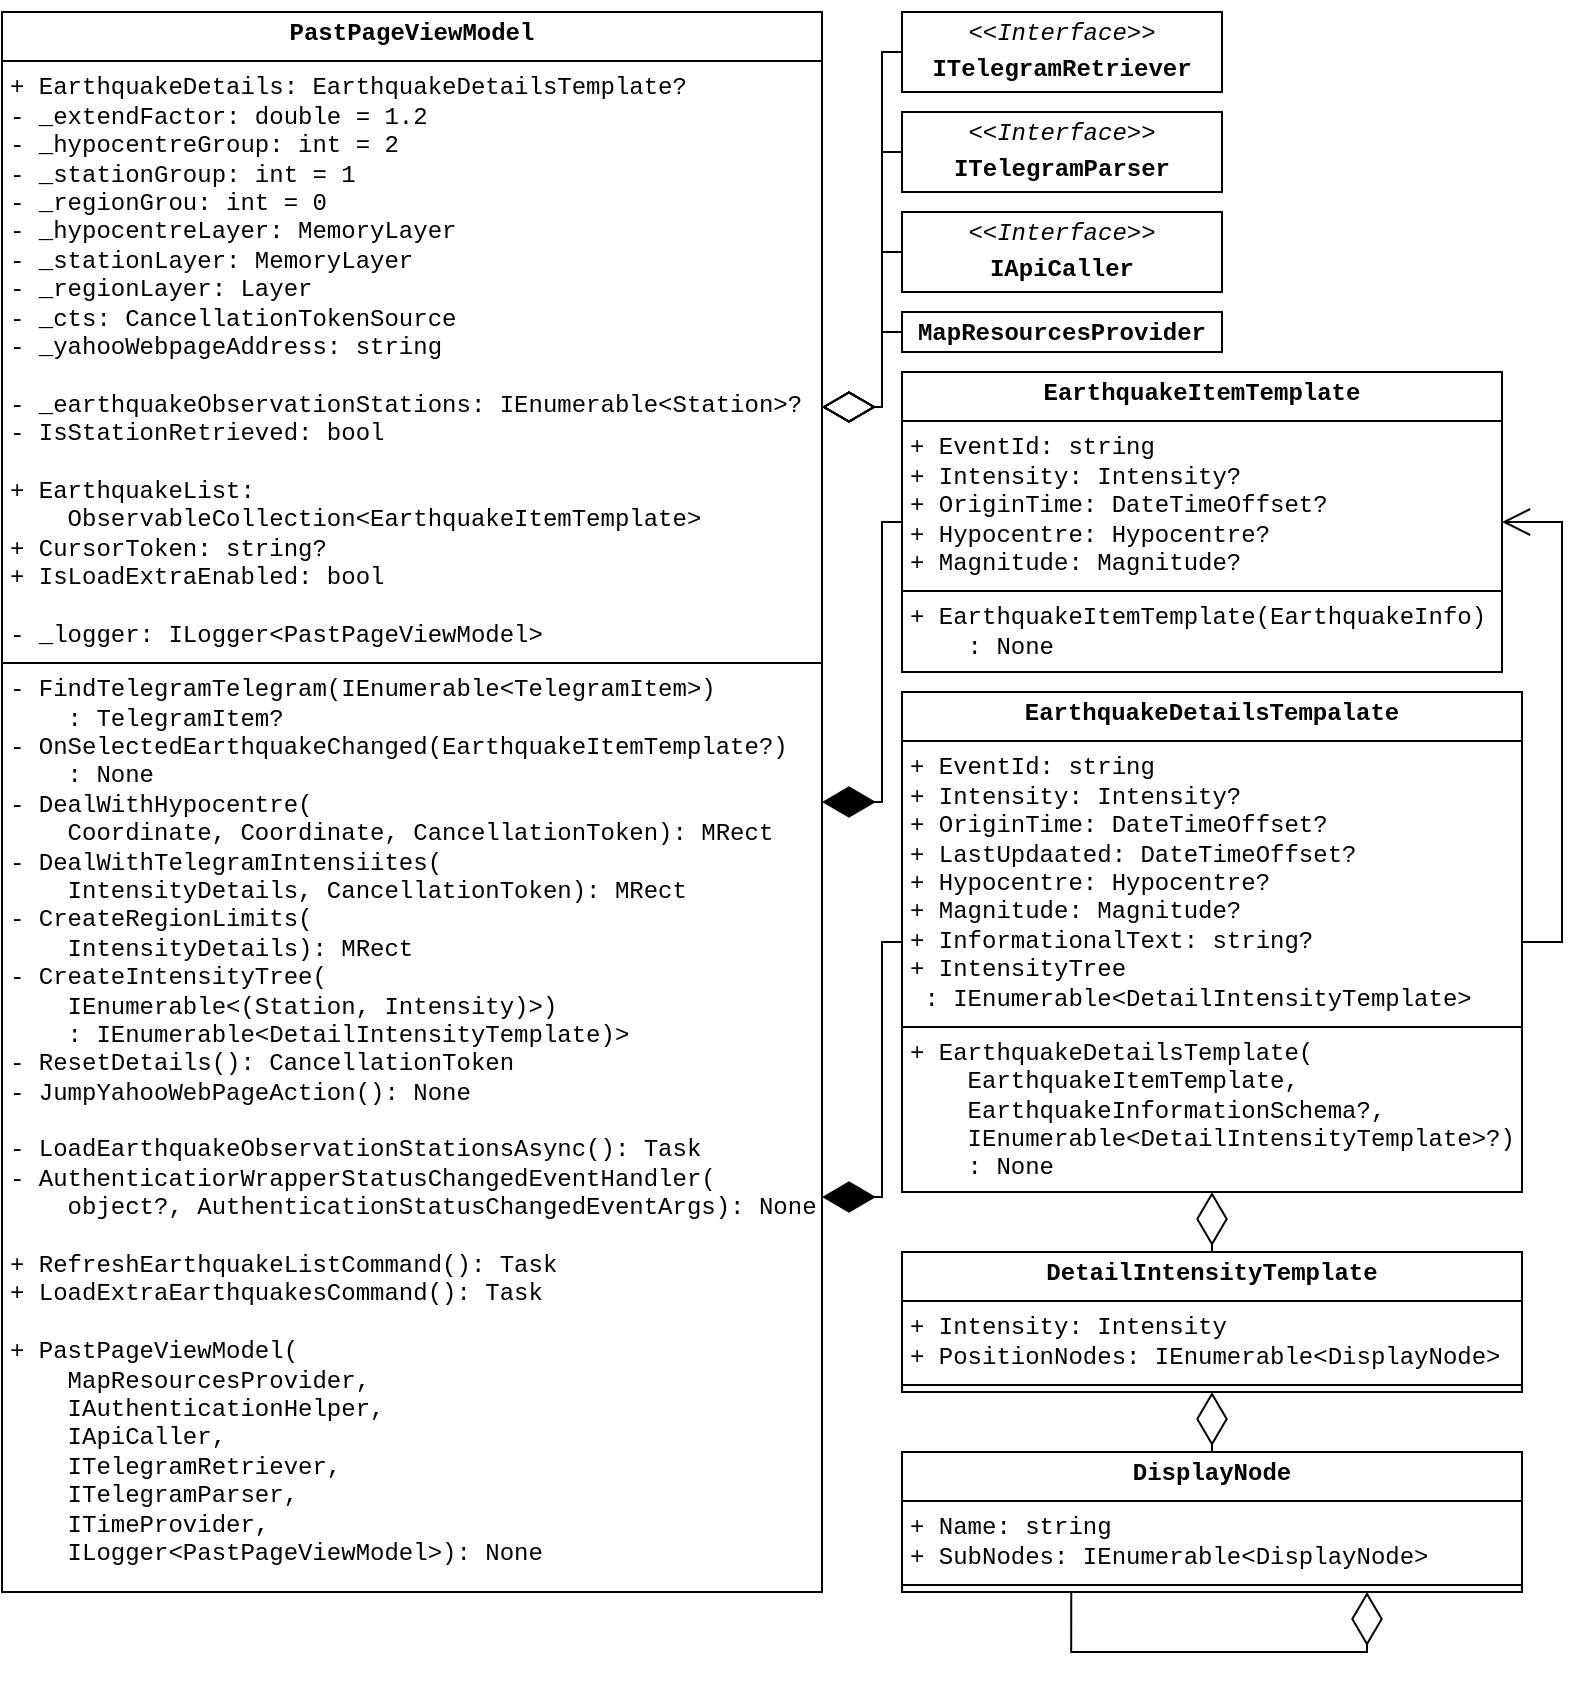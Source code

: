<mxfile version="26.0.16">
  <diagram id="C5RBs43oDa-KdzZeNtuy" name="Page-1">
    <mxGraphModel dx="2712" dy="1152" grid="1" gridSize="10" guides="1" tooltips="1" connect="1" arrows="1" fold="1" page="1" pageScale="1" pageWidth="827" pageHeight="1169" math="0" shadow="0">
      <root>
        <mxCell id="WIyWlLk6GJQsqaUBKTNV-0" />
        <mxCell id="WIyWlLk6GJQsqaUBKTNV-1" parent="WIyWlLk6GJQsqaUBKTNV-0" />
        <mxCell id="tdhdE12NGqEqcWBik6Mc-16" value="&lt;p style=&quot;margin:0px;margin-top:4px;text-align:center;&quot;&gt;&lt;b style=&quot;background-color: transparent; color: light-dark(rgb(0, 0, 0), rgb(255, 255, 255));&quot;&gt;PastPageViewModel&lt;/b&gt;&lt;/p&gt;&lt;hr size=&quot;1&quot; style=&quot;border-style:solid;&quot;&gt;&lt;p style=&quot;margin:0px;margin-left:4px;&quot;&gt;+ EarthquakeDetails: EarthquakeDetailsTemplate?&lt;/p&gt;&lt;p style=&quot;margin:0px;margin-left:4px;&quot;&gt;- _extendFactor: double = 1.2&lt;/p&gt;&lt;p style=&quot;margin:0px;margin-left:4px;&quot;&gt;- _hypocentreGroup: int = 2&lt;/p&gt;&lt;p style=&quot;margin:0px;margin-left:4px;&quot;&gt;- _stationGroup: int = 1&lt;/p&gt;&lt;p style=&quot;margin:0px;margin-left:4px;&quot;&gt;- _regionGrou: int = 0&lt;/p&gt;&lt;p style=&quot;margin:0px;margin-left:4px;&quot;&gt;- _hypocentreLayer: MemoryLayer&lt;/p&gt;&lt;p style=&quot;margin:0px;margin-left:4px;&quot;&gt;- _stationLayer: MemoryLayer&lt;/p&gt;&lt;p style=&quot;margin:0px;margin-left:4px;&quot;&gt;- _regionLayer: Layer&lt;/p&gt;&lt;p style=&quot;margin:0px;margin-left:4px;&quot;&gt;- _cts: CancellationTokenSource&lt;/p&gt;&lt;p style=&quot;margin:0px;margin-left:4px;&quot;&gt;- _yahooWebpageAddress: string&lt;/p&gt;&lt;p style=&quot;margin:0px;margin-left:4px;&quot;&gt;&lt;br&gt;&lt;/p&gt;&lt;p style=&quot;margin:0px;margin-left:4px;&quot;&gt;- _earthquakeObservationStations:&lt;span style=&quot;background-color: transparent; color: light-dark(rgb(0, 0, 0), rgb(255, 255, 255));&quot;&gt;&amp;nbsp;IEnumerable&amp;lt;Station&amp;gt;?&lt;/span&gt;&lt;/p&gt;&lt;p style=&quot;margin:0px;margin-left:4px;&quot;&gt;- IsStationRetrieved: bool&lt;/p&gt;&lt;p style=&quot;margin:0px;margin-left:4px;&quot;&gt;&lt;br&gt;&lt;/p&gt;&lt;p style=&quot;margin:0px;margin-left:4px;&quot;&gt;+ EarthquakeList:&lt;/p&gt;&lt;p style=&quot;margin:0px;margin-left:4px;&quot;&gt;&amp;nbsp; &amp;nbsp; ObservableCollection&amp;lt;EarthquakeItemTemplate&amp;gt;&lt;/p&gt;&lt;p style=&quot;margin:0px;margin-left:4px;&quot;&gt;+ CursorToken: string?&lt;/p&gt;&lt;p style=&quot;margin:0px;margin-left:4px;&quot;&gt;+ IsLoadExtraEnabled: bool&lt;/p&gt;&lt;p style=&quot;margin:0px;margin-left:4px;&quot;&gt;&lt;br&gt;&lt;/p&gt;&lt;p style=&quot;margin:0px;margin-left:4px;&quot;&gt;- _logger: ILogger&amp;lt;PastPageViewModel&amp;gt;&lt;br&gt;&lt;/p&gt;&lt;hr size=&quot;1&quot; style=&quot;border-style:solid;&quot;&gt;&lt;p style=&quot;margin:0px;margin-left:4px;&quot;&gt;- FindTelegramTelegram(IEnumerable&amp;lt;TelegramItem&amp;gt;)&lt;/p&gt;&lt;p style=&quot;margin:0px;margin-left:4px;&quot;&gt;&amp;nbsp; &amp;nbsp; : TelegramItem?&lt;/p&gt;&lt;p style=&quot;margin:0px;margin-left:4px;&quot;&gt;- OnSelectedEarthquakeChanged(EarthquakeItemTemplate?)&lt;/p&gt;&lt;p style=&quot;margin:0px;margin-left:4px;&quot;&gt;&amp;nbsp; &amp;nbsp; : None&lt;/p&gt;&lt;p style=&quot;margin:0px;margin-left:4px;&quot;&gt;- DealWithHypocentre(&lt;/p&gt;&lt;p style=&quot;margin:0px;margin-left:4px;&quot;&gt;&amp;nbsp; &amp;nbsp; Coordinate, Coordinate, CancellationToken): MRect&lt;/p&gt;&lt;p style=&quot;margin:0px;margin-left:4px;&quot;&gt;- DealWithTelegramIntensiites(&lt;/p&gt;&lt;p style=&quot;margin:0px;margin-left:4px;&quot;&gt;&amp;nbsp; &amp;nbsp; IntensityDetails, CancellationToken): MRect&lt;/p&gt;&lt;p style=&quot;margin:0px;margin-left:4px;&quot;&gt;- CreateRegionLimits(&lt;/p&gt;&lt;p style=&quot;margin:0px;margin-left:4px;&quot;&gt;&amp;nbsp; &amp;nbsp; IntensityDetails): MRect&lt;/p&gt;&lt;p style=&quot;margin:0px;margin-left:4px;&quot;&gt;- CreateIntensityTree(&lt;/p&gt;&lt;p style=&quot;margin:0px;margin-left:4px;&quot;&gt;&amp;nbsp; &amp;nbsp; IEnumerable&amp;lt;(Station, Intensity)&amp;gt;)&lt;/p&gt;&lt;p style=&quot;margin:0px;margin-left:4px;&quot;&gt;&amp;nbsp; &amp;nbsp; : IEnumerable&amp;lt;DetailIntensityTemplate)&amp;gt;&lt;/p&gt;&lt;p style=&quot;margin:0px;margin-left:4px;&quot;&gt;- ResetDetails(): CancellationToken&lt;/p&gt;&lt;p style=&quot;margin:0px;margin-left:4px;&quot;&gt;- JumpYahooWebPageAction(): None&lt;/p&gt;&lt;p style=&quot;margin:0px;margin-left:4px;&quot;&gt;&lt;br&gt;&lt;/p&gt;&lt;p style=&quot;margin:0px;margin-left:4px;&quot;&gt;- LoadEarthquakeObservationStationsAsync(): Task&lt;/p&gt;&lt;p style=&quot;margin:0px;margin-left:4px;&quot;&gt;- AuthenticatiorWrapperStatusChangedEventHandler(&lt;/p&gt;&lt;p style=&quot;margin:0px;margin-left:4px;&quot;&gt;&amp;nbsp; &amp;nbsp; object?, AuthenticationStatusChangedEventArgs): None&lt;/p&gt;&lt;p style=&quot;margin:0px;margin-left:4px;&quot;&gt;&lt;br&gt;&lt;/p&gt;&lt;p style=&quot;margin: 0px 0px 0px 4px;&quot;&gt;+ RefreshEarthquakeListCommand(): Task&lt;/p&gt;&lt;p style=&quot;margin: 0px 0px 0px 4px;&quot;&gt;+ LoadExtraEarthquakesCommand(): Task&lt;/p&gt;&lt;p style=&quot;margin:0px;margin-left:4px;&quot;&gt;&lt;br&gt;&lt;/p&gt;&lt;p style=&quot;margin: 0px 0px 0px 4px;&quot;&gt;+ PastPageViewModel(&lt;/p&gt;&lt;p style=&quot;margin: 0px 0px 0px 4px;&quot;&gt;&amp;nbsp; &amp;nbsp; MapResourcesProvider&lt;span style=&quot;background-color: transparent; color: light-dark(rgb(0, 0, 0), rgb(255, 255, 255));&quot;&gt;,&lt;/span&gt;&lt;/p&gt;&lt;p style=&quot;margin: 0px 0px 0px 4px;&quot;&gt;&amp;nbsp; &amp;nbsp; IAuthenticationHelper,&lt;/p&gt;&lt;p style=&quot;margin: 0px 0px 0px 4px;&quot;&gt;&amp;nbsp; &amp;nbsp; IApiCaller,&lt;/p&gt;&lt;p style=&quot;margin: 0px 0px 0px 4px;&quot;&gt;&amp;nbsp; &amp;nbsp; ITelegramRetriever,&lt;/p&gt;&lt;p style=&quot;margin: 0px 0px 0px 4px;&quot;&gt;&amp;nbsp; &amp;nbsp; ITelegramParser,&lt;/p&gt;&lt;p style=&quot;margin: 0px 0px 0px 4px;&quot;&gt;&amp;nbsp; &amp;nbsp; ITimeProvider,&lt;/p&gt;&lt;p style=&quot;margin: 0px 0px 0px 4px;&quot;&gt;&amp;nbsp; &amp;nbsp; ILogger&amp;lt;PastPageViewModel&amp;gt;): None&lt;/p&gt;" style="verticalAlign=top;align=left;overflow=fill;html=1;whiteSpace=wrap;fontFamily=Courier New;" parent="WIyWlLk6GJQsqaUBKTNV-1" vertex="1">
          <mxGeometry x="-800" y="40" width="410" height="790" as="geometry" />
        </mxCell>
        <mxCell id="zhHRSAdeT88JllKE28JX-0" value="&lt;p style=&quot;margin:0px;margin-top:4px;text-align:center;&quot;&gt;&lt;i&gt;&amp;lt;&amp;lt;Interface&amp;gt;&amp;gt;&lt;/i&gt;&lt;b&gt;&lt;/b&gt;&lt;/p&gt;&lt;p style=&quot;margin:0px;margin-top:4px;text-align:center;&quot;&gt;&lt;b&gt;ITelegramRetriever&lt;/b&gt;&lt;/p&gt;&lt;p style=&quot;margin:0px;margin-left:4px;&quot;&gt;&lt;br&gt;&lt;/p&gt;" style="verticalAlign=top;align=left;overflow=fill;html=1;whiteSpace=wrap;fontFamily=Courier New;" parent="WIyWlLk6GJQsqaUBKTNV-1" vertex="1">
          <mxGeometry x="-350" y="40" width="160" height="40" as="geometry" />
        </mxCell>
        <mxCell id="zhHRSAdeT88JllKE28JX-2" value="&lt;p style=&quot;margin:0px;margin-top:4px;text-align:center;&quot;&gt;&lt;b style=&quot;background-color: transparent; color: light-dark(rgb(0, 0, 0), rgb(255, 255, 255));&quot;&gt;DetailIntensityTemplate&lt;/b&gt;&lt;/p&gt;&lt;hr size=&quot;1&quot; style=&quot;border-style:solid;&quot;&gt;&lt;p style=&quot;margin:0px;margin-left:4px;&quot;&gt;+ Intensity: Intensity&lt;/p&gt;&lt;p style=&quot;margin:0px;margin-left:4px;&quot;&gt;+ PositionNodes: IEnumerable&amp;lt;DisplayNode&amp;gt;&lt;/p&gt;&lt;hr size=&quot;1&quot; style=&quot;border-style:solid;&quot;&gt;&lt;p style=&quot;margin:0px;margin-left:4px;&quot;&gt;&lt;br&gt;&lt;/p&gt;" style="verticalAlign=top;align=left;overflow=fill;html=1;whiteSpace=wrap;fontFamily=Courier New;" parent="WIyWlLk6GJQsqaUBKTNV-1" vertex="1">
          <mxGeometry x="-350" y="660" width="310" height="70" as="geometry" />
        </mxCell>
        <mxCell id="zhHRSAdeT88JllKE28JX-3" value="&lt;p style=&quot;margin:0px;margin-top:4px;text-align:center;&quot;&gt;&lt;i&gt;&amp;lt;&amp;lt;Interface&amp;gt;&amp;gt;&lt;/i&gt;&lt;b&gt;&lt;/b&gt;&lt;/p&gt;&lt;p style=&quot;margin:0px;margin-top:4px;text-align:center;&quot;&gt;&lt;b&gt;ITelegramParser&lt;/b&gt;&lt;/p&gt;&lt;p style=&quot;margin:0px;margin-left:4px;&quot;&gt;&lt;br&gt;&lt;/p&gt;" style="verticalAlign=top;align=left;overflow=fill;html=1;whiteSpace=wrap;fontFamily=Courier New;" parent="WIyWlLk6GJQsqaUBKTNV-1" vertex="1">
          <mxGeometry x="-350" y="90" width="160" height="40" as="geometry" />
        </mxCell>
        <mxCell id="zhHRSAdeT88JllKE28JX-7" value="" style="endArrow=diamondThin;endFill=0;endSize=24;html=1;rounded=0;exitX=0;exitY=0.5;exitDx=0;exitDy=0;entryX=1;entryY=0.25;entryDx=0;entryDy=0;edgeStyle=elbowEdgeStyle;" parent="WIyWlLk6GJQsqaUBKTNV-1" source="zhHRSAdeT88JllKE28JX-0" target="tdhdE12NGqEqcWBik6Mc-16" edge="1">
          <mxGeometry width="160" relative="1" as="geometry">
            <mxPoint x="-470" y="460" as="sourcePoint" />
            <mxPoint x="-310" y="460" as="targetPoint" />
            <Array as="points">
              <mxPoint x="-360" y="150" />
            </Array>
          </mxGeometry>
        </mxCell>
        <mxCell id="zhHRSAdeT88JllKE28JX-9" value="" style="endArrow=diamondThin;endFill=0;endSize=24;html=1;rounded=0;exitX=0;exitY=0.5;exitDx=0;exitDy=0;entryX=1;entryY=0.25;entryDx=0;entryDy=0;edgeStyle=elbowEdgeStyle;" parent="WIyWlLk6GJQsqaUBKTNV-1" source="zhHRSAdeT88JllKE28JX-3" target="tdhdE12NGqEqcWBik6Mc-16" edge="1">
          <mxGeometry width="160" relative="1" as="geometry">
            <mxPoint x="-470" y="460" as="sourcePoint" />
            <mxPoint x="-310" y="460" as="targetPoint" />
            <Array as="points">
              <mxPoint x="-360" y="240" />
            </Array>
          </mxGeometry>
        </mxCell>
        <mxCell id="zhHRSAdeT88JllKE28JX-15" value="&lt;p style=&quot;margin:0px;margin-top:4px;text-align:center;&quot;&gt;&lt;i&gt;&amp;lt;&amp;lt;Interface&amp;gt;&amp;gt;&lt;/i&gt;&lt;b&gt;&lt;/b&gt;&lt;/p&gt;&lt;p style=&quot;margin:0px;margin-top:4px;text-align:center;&quot;&gt;&lt;b&gt;IApiCaller&lt;/b&gt;&lt;/p&gt;&lt;p style=&quot;margin:0px;margin-left:4px;&quot;&gt;&lt;br&gt;&lt;/p&gt;" style="verticalAlign=top;align=left;overflow=fill;html=1;whiteSpace=wrap;fontFamily=Courier New;" parent="WIyWlLk6GJQsqaUBKTNV-1" vertex="1">
          <mxGeometry x="-350" y="140" width="160" height="40" as="geometry" />
        </mxCell>
        <mxCell id="zhHRSAdeT88JllKE28JX-17" value="" style="endArrow=diamondThin;endFill=0;endSize=24;html=1;rounded=0;exitX=0;exitY=0.5;exitDx=0;exitDy=0;entryX=1;entryY=0.25;entryDx=0;entryDy=0;edgeStyle=elbowEdgeStyle;" parent="WIyWlLk6GJQsqaUBKTNV-1" source="zhHRSAdeT88JllKE28JX-15" target="tdhdE12NGqEqcWBik6Mc-16" edge="1">
          <mxGeometry width="160" relative="1" as="geometry">
            <mxPoint x="-310" y="170" as="sourcePoint" />
            <mxPoint x="-397" y="248" as="targetPoint" />
            <Array as="points">
              <mxPoint x="-360" y="200" />
            </Array>
          </mxGeometry>
        </mxCell>
        <mxCell id="SGskaGF9XmBWp0-dfrT1-0" value="&lt;p style=&quot;margin:0px;margin-top:4px;text-align:center;&quot;&gt;&lt;b style=&quot;background-color: transparent; color: light-dark(rgb(0, 0, 0), rgb(255, 255, 255));&quot;&gt;MapResourcesProvider&lt;/b&gt;&lt;/p&gt;&lt;p style=&quot;margin:0px;margin-left:4px;&quot;&gt;&lt;br&gt;&lt;/p&gt;" style="verticalAlign=top;align=left;overflow=fill;html=1;whiteSpace=wrap;fontFamily=Courier New;" vertex="1" parent="WIyWlLk6GJQsqaUBKTNV-1">
          <mxGeometry x="-350" y="190" width="160" height="20" as="geometry" />
        </mxCell>
        <mxCell id="SGskaGF9XmBWp0-dfrT1-1" value="" style="endArrow=diamondThin;endFill=0;endSize=24;html=1;rounded=0;exitX=0;exitY=0.5;exitDx=0;exitDy=0;entryX=1;entryY=0.25;entryDx=0;entryDy=0;edgeStyle=elbowEdgeStyle;" edge="1" parent="WIyWlLk6GJQsqaUBKTNV-1" source="SGskaGF9XmBWp0-dfrT1-0" target="tdhdE12NGqEqcWBik6Mc-16">
          <mxGeometry width="160" relative="1" as="geometry">
            <mxPoint x="-310" y="170" as="sourcePoint" />
            <mxPoint x="-397" y="248" as="targetPoint" />
            <Array as="points">
              <mxPoint x="-360" y="220" />
            </Array>
          </mxGeometry>
        </mxCell>
        <mxCell id="SGskaGF9XmBWp0-dfrT1-2" value="&lt;p style=&quot;margin:0px;margin-top:4px;text-align:center;&quot;&gt;&lt;b style=&quot;background-color: transparent; color: light-dark(rgb(0, 0, 0), rgb(255, 255, 255));&quot;&gt;DisplayNode&lt;/b&gt;&lt;/p&gt;&lt;hr size=&quot;1&quot; style=&quot;border-style:solid;&quot;&gt;&lt;p style=&quot;margin:0px;margin-left:4px;&quot;&gt;+ Name: string&lt;/p&gt;&lt;p style=&quot;margin:0px;margin-left:4px;&quot;&gt;+ SubNodes: IEnumerable&amp;lt;DisplayNode&amp;gt;&lt;/p&gt;&lt;hr size=&quot;1&quot; style=&quot;border-style:solid;&quot;&gt;&lt;p style=&quot;margin:0px;margin-left:4px;&quot;&gt;&lt;br&gt;&lt;/p&gt;" style="verticalAlign=top;align=left;overflow=fill;html=1;whiteSpace=wrap;fontFamily=Courier New;" vertex="1" parent="WIyWlLk6GJQsqaUBKTNV-1">
          <mxGeometry x="-350" y="760" width="310" height="70" as="geometry" />
        </mxCell>
        <mxCell id="SGskaGF9XmBWp0-dfrT1-5" value="" style="endArrow=diamondThin;endFill=0;endSize=24;html=1;rounded=0;entryX=0.5;entryY=1;entryDx=0;entryDy=0;exitX=0.5;exitY=0;exitDx=0;exitDy=0;" edge="1" parent="WIyWlLk6GJQsqaUBKTNV-1" source="SGskaGF9XmBWp0-dfrT1-2" target="zhHRSAdeT88JllKE28JX-2">
          <mxGeometry width="160" relative="1" as="geometry">
            <mxPoint x="-360" y="760" as="sourcePoint" />
            <mxPoint x="-200" y="760" as="targetPoint" />
          </mxGeometry>
        </mxCell>
        <mxCell id="SGskaGF9XmBWp0-dfrT1-7" value="" style="endArrow=diamondThin;endFill=0;endSize=24;html=1;rounded=0;exitX=0.273;exitY=1;exitDx=0;exitDy=0;exitPerimeter=0;edgeStyle=orthogonalEdgeStyle;elbow=vertical;entryX=0.75;entryY=1;entryDx=0;entryDy=0;" edge="1" parent="WIyWlLk6GJQsqaUBKTNV-1" source="SGskaGF9XmBWp0-dfrT1-2" target="SGskaGF9XmBWp0-dfrT1-2">
          <mxGeometry width="160" relative="1" as="geometry">
            <mxPoint x="-520" y="860" as="sourcePoint" />
            <mxPoint x="-160" y="910" as="targetPoint" />
            <Array as="points">
              <mxPoint x="-265" y="860" />
              <mxPoint x="-117" y="860" />
            </Array>
          </mxGeometry>
        </mxCell>
        <mxCell id="SGskaGF9XmBWp0-dfrT1-8" value="&lt;p style=&quot;margin:0px;margin-top:4px;text-align:center;&quot;&gt;&lt;b style=&quot;background-color: transparent; color: light-dark(rgb(0, 0, 0), rgb(255, 255, 255));&quot;&gt;EarthquakeItemTemplate&lt;/b&gt;&lt;/p&gt;&lt;hr size=&quot;1&quot; style=&quot;border-style:solid;&quot;&gt;&lt;p style=&quot;margin:0px;margin-left:4px;&quot;&gt;+ EventId: string&lt;/p&gt;&lt;p style=&quot;margin:0px;margin-left:4px;&quot;&gt;+ Intensity: Intensity?&lt;/p&gt;&lt;p style=&quot;margin:0px;margin-left:4px;&quot;&gt;+ OriginTime: DateTimeOffset?&lt;/p&gt;&lt;p style=&quot;margin:0px;margin-left:4px;&quot;&gt;+ Hypocentre: Hypocentre?&lt;/p&gt;&lt;p style=&quot;margin:0px;margin-left:4px;&quot;&gt;+ Magnitude: Magnitude?&lt;span style=&quot;color: rgba(0, 0, 0, 0); font-family: monospace; font-size: 0px; text-wrap-mode: nowrap; background-color: transparent;&quot;&gt;%3CmxGraphModel%3E%3Croot%3E%3CmxCell%20id%3D%220%22%2F%3E%3CmxCell%20id%3D%221%22%20parent%3D%220%22%2F%3E%3CmxCell%20id%3D%222%22%20value%3D%22%26lt%3Bp%20style%3D%26quot%3Bmargin%3A0px%3Bmargin-top%3A4px%3Btext-align%3Acenter%3B%26quot%3B%26gt%3B%26lt%3Bb%20style%3D%26quot%3Bbackground-color%3A%20transparent%3B%20color%3A%20light-dark(rgb(0%2C%200%2C%200)%2C%20rgb(255%2C%20255%2C%20255))%3B%26quot%3B%26gt%3BDetailIntensityTemplate%26lt%3B%2Fb%26gt%3B%26lt%3B%2Fp%26gt%3B%26lt%3Bhr%20size%3D%26quot%3B1%26quot%3B%20style%3D%26quot%3Bborder-style%3Asolid%3B%26quot%3B%26gt%3B%26lt%3Bp%20style%3D%26quot%3Bmargin%3A0px%3Bmargin-left%3A4px%3B%26quot%3B%26gt%3B%2B%20Intensity%3A%20Intensity%26lt%3B%2Fp%26gt%3B%26lt%3Bp%20style%3D%26quot%3Bmargin%3A0px%3Bmargin-left%3A4px%3B%26quot%3B%26gt%3B%2B%20PositionNodes%3A%20IEnumerable%26amp%3Blt%3BDisplayNode%26amp%3Bgt%3B%26lt%3B%2Fp%26gt%3B%26lt%3Bhr%20size%3D%26quot%3B1%26quot%3B%20style%3D%26quot%3Bborder-style%3Asolid%3B%26quot%3B%26gt%3B%26lt%3Bp%20style%3D%26quot%3Bmargin%3A0px%3Bmargin-left%3A4px%3B%26quot%3B%26gt%3B%26lt%3Bbr%26gt%3B%26lt%3B%2Fp%26gt%3B%22%20style%3D%22verticalAlign%3Dtop%3Balign%3Dleft%3Boverflow%3Dfill%3Bhtml%3D1%3BwhiteSpace%3Dwrap%3BfontFamily%3DCourier%20New%3B%22%20vertex%3D%221%22%20parent%3D%221%22%3E%3CmxGeometry%20x%3D%22-320%22%20y%3D%22240%22%20width%3D%22300%22%20height%3D%2270%22%20as%3D%22geometry%22%2F%3E%3C%2FmxCell%3E%3C%2Froot%3E%3C%2FmxGraphModel%3E&lt;/span&gt;&lt;/p&gt;&lt;hr size=&quot;1&quot; style=&quot;border-style:solid;&quot;&gt;&lt;p style=&quot;margin:0px;margin-left:4px;&quot;&gt;+ EarthquakeItemTemplate(EarthquakeInfo)&lt;/p&gt;&lt;p style=&quot;margin:0px;margin-left:4px;&quot;&gt;&amp;nbsp; &amp;nbsp; : None&lt;/p&gt;" style="verticalAlign=top;align=left;overflow=fill;html=1;whiteSpace=wrap;fontFamily=Courier New;" vertex="1" parent="WIyWlLk6GJQsqaUBKTNV-1">
          <mxGeometry x="-350" y="220" width="300" height="150" as="geometry" />
        </mxCell>
        <mxCell id="SGskaGF9XmBWp0-dfrT1-9" value="&lt;p style=&quot;margin:0px;margin-top:4px;text-align:center;&quot;&gt;&lt;b style=&quot;background-color: transparent; color: light-dark(rgb(0, 0, 0), rgb(255, 255, 255));&quot;&gt;EarthquakeDetailsTempalate&lt;/b&gt;&lt;/p&gt;&lt;hr size=&quot;1&quot; style=&quot;border-style:solid;&quot;&gt;&lt;p style=&quot;margin:0px;margin-left:4px;&quot;&gt;+ EventId: string&lt;/p&gt;&lt;p style=&quot;margin:0px;margin-left:4px;&quot;&gt;+ Intensity: Intensity?&lt;/p&gt;&lt;p style=&quot;margin:0px;margin-left:4px;&quot;&gt;+ OriginTime: DateTimeOffset?&lt;/p&gt;&lt;p style=&quot;margin:0px;margin-left:4px;&quot;&gt;+ LastUpdaated: DateTimeOffset?&lt;/p&gt;&lt;p style=&quot;margin:0px;margin-left:4px;&quot;&gt;+ Hypocentre: Hypocentre?&lt;/p&gt;&lt;p style=&quot;margin:0px;margin-left:4px;&quot;&gt;+ Magnitude: Magnitude?&lt;/p&gt;&lt;p style=&quot;margin:0px;margin-left:4px;&quot;&gt;+ InformationalText: string?&lt;/p&gt;&lt;p style=&quot;margin:0px;margin-left:4px;&quot;&gt;+ IntensityTree&lt;/p&gt;&lt;p style=&quot;margin:0px;margin-left:4px;&quot;&gt;&amp;nbsp;: IEnumerable&amp;lt;DetailIntensityTemplate&amp;gt;&lt;span style=&quot;background-color: transparent; color: rgba(0, 0, 0, 0); font-family: monospace; font-size: 0px; text-wrap-mode: nowrap;&quot;&gt;+ %3CmxGraphModel%3E%3Croot%3E%3CmxCell%20id%3D%220%22%2F%3E%3CmxCell%20id%3D%221%22%20parent%3D%220%22%2F%3E%3CmxCell%20id%3D%222%22%20value%3D%22%26lt%3Bp%20style%3D%26quot%3Bmargin%3A0px%3Bmargin-top%3A4px%3Btext-align%3Acenter%3B%26quot%3B%26gt%3B%26lt%3Bb%20style%3D%26quot%3Bbackground-color%3A%20transparent%3B%20color%3A%20light-dark(rgb(0%2C%200%2C%200)%2C%20rgb(255%2C%20255%2C%20255))%3B%26quot%3B%26gt%3BDetailIntensityTemplate%26lt%3B%2Fb%26gt%3B%26lt%3B%2Fp%26gt%3B%26lt%3Bhr%20size%3D%26quot%3B1%26quot%3B%20style%3D%26quot%3Bborder-style%3Asolid%3B%26quot%3B%26gt%3B%26lt%3Bp%20style%3D%26quot%3Bmargin%3A0px%3Bmargin-left%3A4px%3B%26quot%3B%26gt%3B%2B%20Intensity%3A%20Intensity%26lt%3B%2Fp%26gt%3B%26lt%3Bp%20style%3D%26quot%3Bmargin%3A0px%3Bmargin-left%3A4px%3B%26quot%3B%26gt%3B%2B%20PositionNodes%3A%20IEnumerable%26amp%3Blt%3BDisplayNode%26amp%3Bgt%3B%26lt%3B%2Fp%26gt%3B%26lt%3Bhr%20size%3D%26quot%3B1%26quot%3B%20style%3D%26quot%3Bborder-style%3Asolid%3B%26quot%3B%26gt%3B%26lt%3Bp%20style%3D%26quot%3Bmargin%3A0px%3Bmargin-left%3A4px%3B%26quot%3B%26gt%3B%26lt%3Bbr%26gt%3B%26lt%3B%2Fp%26gt%3B%22%20style%3D%22verticalAlign%3Dtop%3Balign%3Dleft%3Boverflow%3Dfill%3Bhtml%3D1%3BwhiteSpace%3Dwrap%3BfontFamily%3DCourier%20New%3B%22%20vertex%3D%221%22%20parent%3D%221%22%3E%3CmxGeometry%20x%3D%22-320%22%20y%3D%22240%22%20width%3D%22300%22%20height%3D%2270%22%20as%3D%22geometry%22%2F%3E%3C%2FmxCell%3E%3C%2Froot%3E%3C%2FmxGraphModel%3E+&lt;/span&gt;&lt;/p&gt;&lt;hr size=&quot;1&quot; style=&quot;border-style:solid;&quot;&gt;&lt;p style=&quot;margin:0px;margin-left:4px;&quot;&gt;+ EarthquakeDetailsTemplate(&lt;/p&gt;&lt;p style=&quot;margin:0px;margin-left:4px;&quot;&gt;&amp;nbsp; &amp;nbsp; EarthquakeItemTemplate,&lt;/p&gt;&lt;p style=&quot;margin:0px;margin-left:4px;&quot;&gt;&amp;nbsp; &amp;nbsp; EarthquakeInformationSchema?,&lt;/p&gt;&lt;p style=&quot;margin:0px;margin-left:4px;&quot;&gt;&amp;nbsp; &amp;nbsp; IEnumerable&amp;lt;DetailIntensityTemplate&amp;gt;?)&lt;/p&gt;&lt;p style=&quot;margin:0px;margin-left:4px;&quot;&gt;&amp;nbsp; &amp;nbsp; : None&lt;/p&gt;" style="verticalAlign=top;align=left;overflow=fill;html=1;whiteSpace=wrap;fontFamily=Courier New;" vertex="1" parent="WIyWlLk6GJQsqaUBKTNV-1">
          <mxGeometry x="-350" y="380" width="310" height="250" as="geometry" />
        </mxCell>
        <mxCell id="SGskaGF9XmBWp0-dfrT1-10" value="" style="endArrow=diamondThin;endFill=1;endSize=24;html=1;rounded=0;exitX=0;exitY=0.5;exitDx=0;exitDy=0;entryX=1;entryY=0.5;entryDx=0;entryDy=0;edgeStyle=elbowEdgeStyle;" edge="1" parent="WIyWlLk6GJQsqaUBKTNV-1" source="SGskaGF9XmBWp0-dfrT1-8" target="tdhdE12NGqEqcWBik6Mc-16">
          <mxGeometry width="160" relative="1" as="geometry">
            <mxPoint x="-490" y="500" as="sourcePoint" />
            <mxPoint x="-330" y="500" as="targetPoint" />
            <Array as="points">
              <mxPoint x="-360" y="390" />
            </Array>
          </mxGeometry>
        </mxCell>
        <mxCell id="SGskaGF9XmBWp0-dfrT1-12" value="" style="endArrow=diamondThin;endFill=1;endSize=24;html=1;rounded=0;exitX=0;exitY=0.5;exitDx=0;exitDy=0;entryX=1;entryY=0.75;entryDx=0;entryDy=0;edgeStyle=elbowEdgeStyle;" edge="1" parent="WIyWlLk6GJQsqaUBKTNV-1" source="SGskaGF9XmBWp0-dfrT1-9" target="tdhdE12NGqEqcWBik6Mc-16">
          <mxGeometry width="160" relative="1" as="geometry">
            <mxPoint x="-340" y="365" as="sourcePoint" />
            <mxPoint x="-380" y="445" as="targetPoint" />
            <Array as="points">
              <mxPoint x="-360" y="630" />
            </Array>
          </mxGeometry>
        </mxCell>
        <mxCell id="SGskaGF9XmBWp0-dfrT1-13" value="" style="endArrow=diamondThin;endFill=0;endSize=24;html=1;rounded=0;entryX=0.5;entryY=1;entryDx=0;entryDy=0;exitX=0.5;exitY=0;exitDx=0;exitDy=0;" edge="1" parent="WIyWlLk6GJQsqaUBKTNV-1" source="zhHRSAdeT88JllKE28JX-2" target="SGskaGF9XmBWp0-dfrT1-9">
          <mxGeometry width="160" relative="1" as="geometry">
            <mxPoint x="-185" y="790" as="sourcePoint" />
            <mxPoint x="-185" y="750" as="targetPoint" />
          </mxGeometry>
        </mxCell>
        <mxCell id="SGskaGF9XmBWp0-dfrT1-14" value="" style="endArrow=open;endFill=1;endSize=12;html=1;rounded=0;entryX=1;entryY=0.5;entryDx=0;entryDy=0;exitX=1;exitY=0.5;exitDx=0;exitDy=0;edgeStyle=elbowEdgeStyle;" edge="1" parent="WIyWlLk6GJQsqaUBKTNV-1" source="SGskaGF9XmBWp0-dfrT1-9" target="SGskaGF9XmBWp0-dfrT1-8">
          <mxGeometry width="160" relative="1" as="geometry">
            <mxPoint x="-710" y="380" as="sourcePoint" />
            <mxPoint x="-550" y="380" as="targetPoint" />
            <Array as="points">
              <mxPoint x="-20" y="400" />
            </Array>
          </mxGeometry>
        </mxCell>
      </root>
    </mxGraphModel>
  </diagram>
</mxfile>
